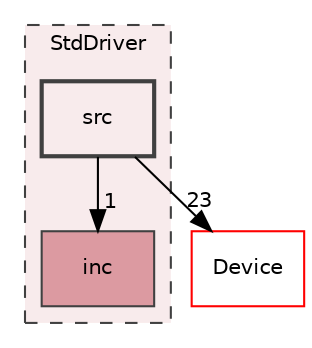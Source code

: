 digraph "StdDriver/src"
{
 // LATEX_PDF_SIZE
  edge [fontname="Helvetica",fontsize="10",labelfontname="Helvetica",labelfontsize="10"];
  node [fontname="Helvetica",fontsize="10",shape=record];
  compound=true
  subgraph clusterdir_0d398eaf8b2db165a9197a6619ec9f0e {
    graph [ bgcolor="#f8ebec", pencolor="grey25", style="filled,dashed,", label="StdDriver", fontname="Helvetica", fontsize="10", URL="dir_0d398eaf8b2db165a9197a6619ec9f0e.html"]
  dir_727df3ff8d6c08f79694ae8f401a0b8b [shape=box, label="inc", style="filled,", fillcolor="#dc9aa1", color="grey25", URL="dir_727df3ff8d6c08f79694ae8f401a0b8b.html"];
  dir_3abedc03644d33bc69016fb8a5546004 [shape=box, label="src", style="filled,bold,", fillcolor="#f8ebec", color="grey25", URL="dir_3abedc03644d33bc69016fb8a5546004.html"];
  }
  dir_4c76ddfc10a27668d6c42d3412320ee0 [shape=box, label="Device", style="", fillcolor="#f8ebec", color="red", URL="dir_4c76ddfc10a27668d6c42d3412320ee0.html"];
  dir_3abedc03644d33bc69016fb8a5546004->dir_4c76ddfc10a27668d6c42d3412320ee0 [headlabel="23", labeldistance=1.5 headhref="dir_000016_000000.html"];
  dir_3abedc03644d33bc69016fb8a5546004->dir_727df3ff8d6c08f79694ae8f401a0b8b [headlabel="1", labeldistance=1.5 headhref="dir_000016_000003.html"];
}
